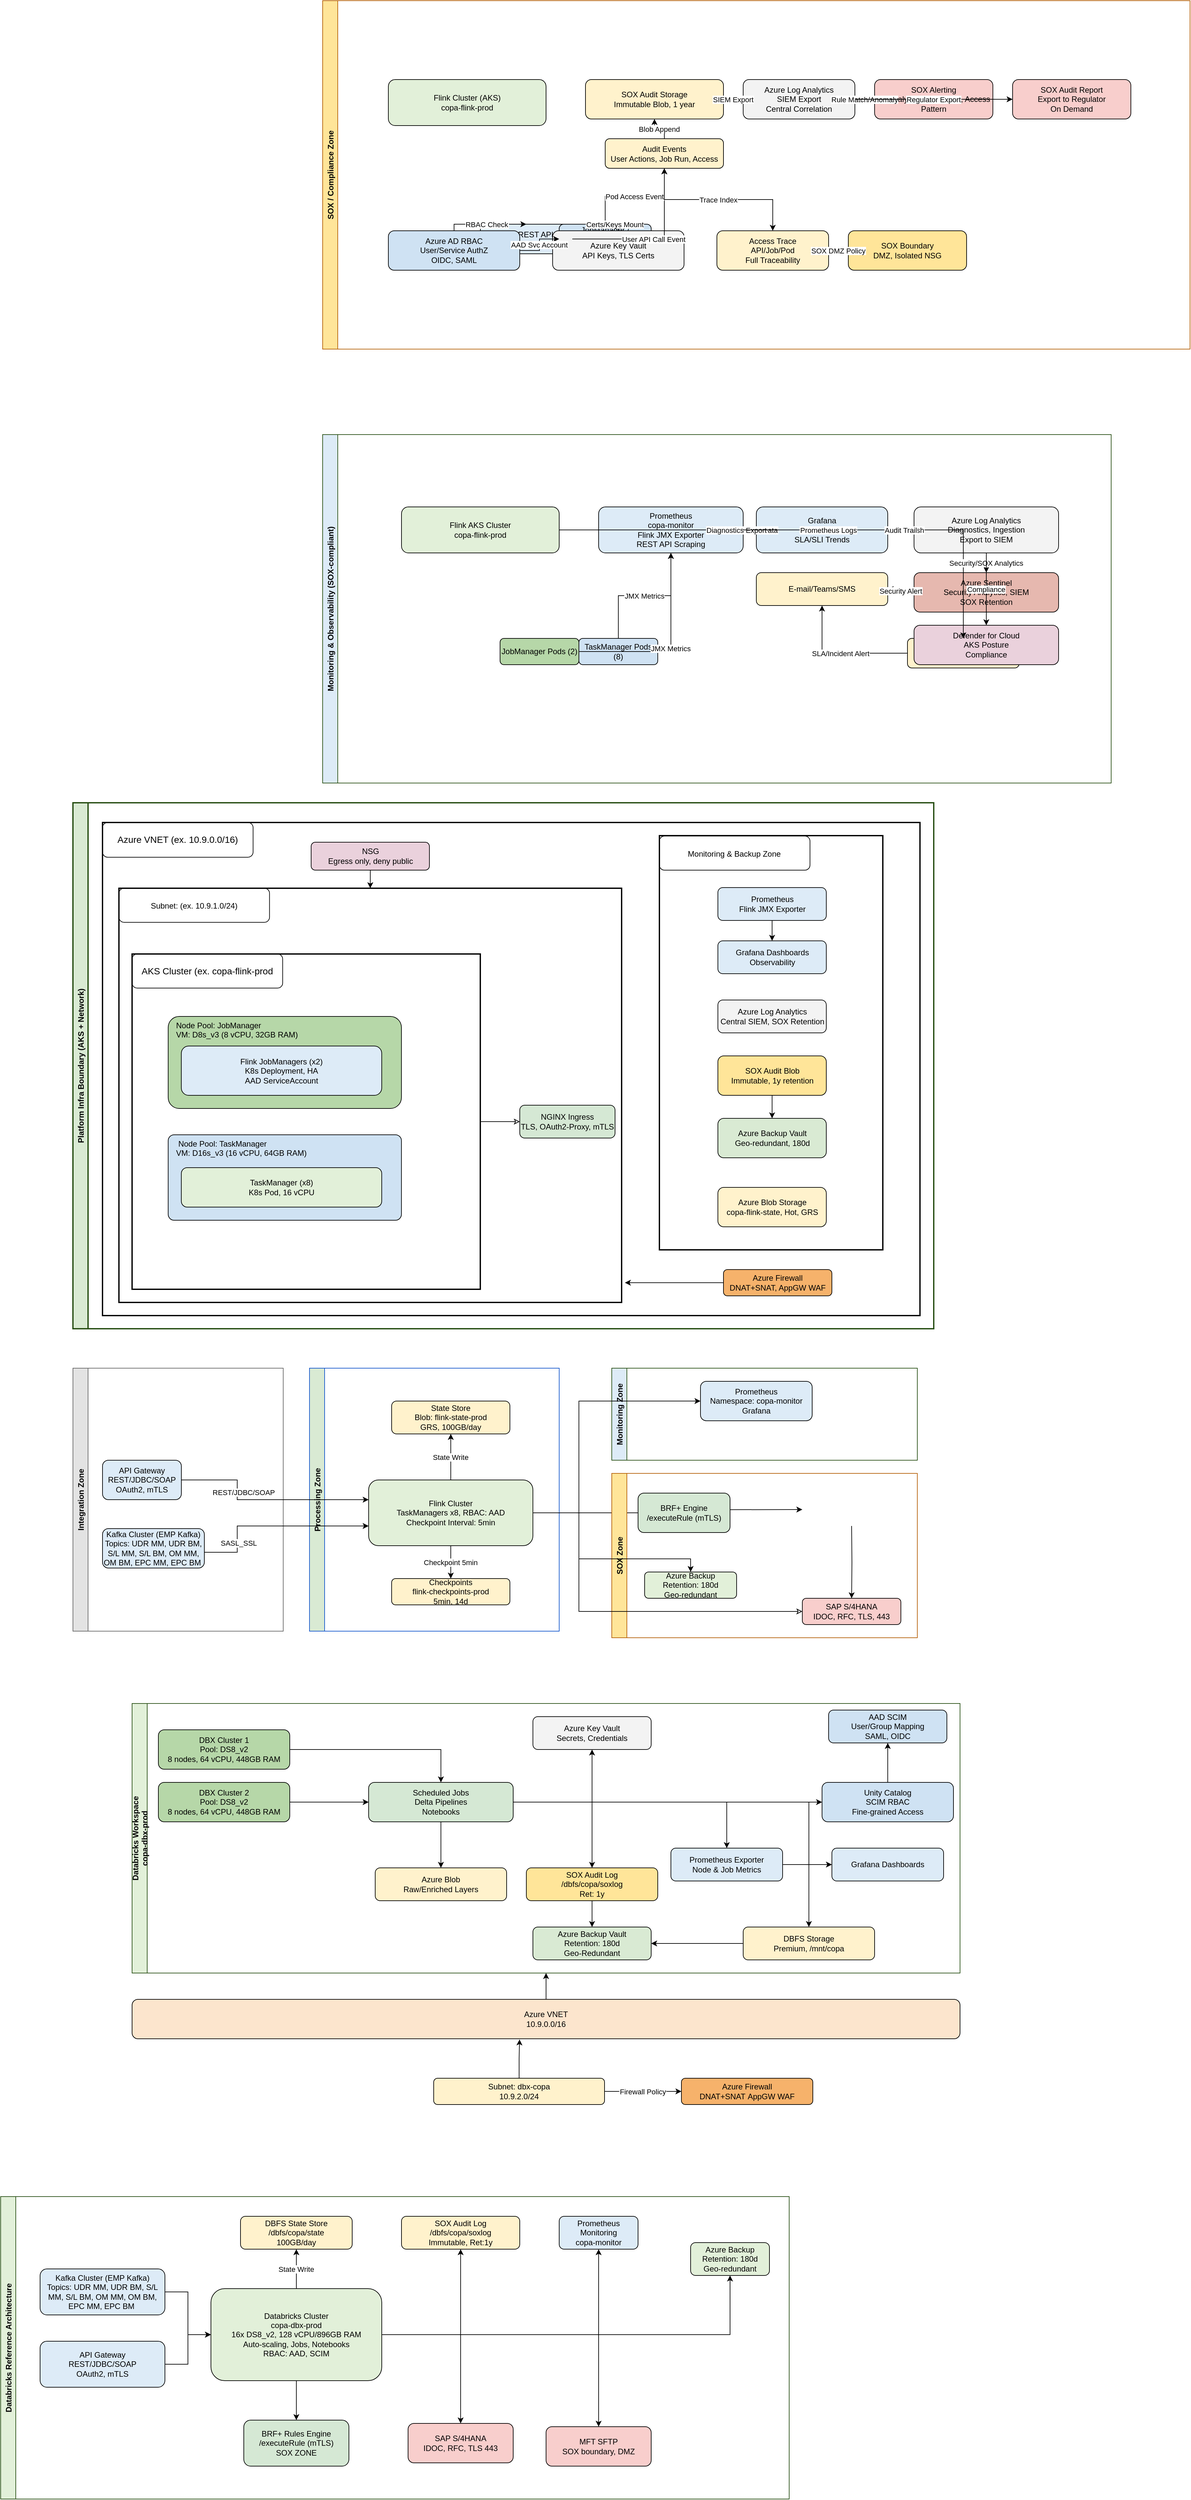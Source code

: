 <mxfile version="27.2.0">
  <diagram name="flink_reference_arch" id="t__8cAzvdVz3zwjNPJHr">
    <mxGraphModel dx="2196" dy="-436" grid="1" gridSize="10" guides="1" tooltips="1" connect="1" arrows="1" fold="1" page="1" pageScale="1" pageWidth="850" pageHeight="1100" math="0" shadow="0">
      <root>
        <mxCell id="0" />
        <mxCell id="1" parent="0" />
        <mxCell id="M-jHIXQNb2ykmkWjdRAq-25" value="SOX / Compliance Zone" style="swimlane;horizontal=0;fillColor=#ffe599;strokeColor=#b45f06;fontStyle=1;" parent="1" vertex="1">
          <mxGeometry x="-90" y="1130" width="1320" height="530" as="geometry" />
        </mxCell>
        <mxCell id="M-jHIXQNb2ykmkWjdRAq-26" value="Flink Cluster (AKS)&#xa;copa-flink-prod" style="rounded=1;whiteSpace=wrap;fillColor=#e2f0d9;" parent="M-jHIXQNb2ykmkWjdRAq-25" vertex="1">
          <mxGeometry x="100" y="120" width="240" height="70" as="geometry" />
        </mxCell>
        <mxCell id="M-jHIXQNb2ykmkWjdRAq-27" value="Flink REST API&#xa;TLS, OAuth2, RBAC" style="rounded=1;whiteSpace=wrap;fillColor=#ddebf7;" parent="M-jHIXQNb2ykmkWjdRAq-26" vertex="1">
          <mxGeometry x="140" y="220" width="140" height="45" as="geometry" />
        </mxCell>
        <mxCell id="M-jHIXQNb2ykmkWjdRAq-28" value="JobManager / TaskManager Pods&#xa;AAD Service Account" style="rounded=1;whiteSpace=wrap;fillColor=#cfe2f3;" parent="M-jHIXQNb2ykmkWjdRAq-26" vertex="1">
          <mxGeometry x="260" y="220" width="140" height="45" as="geometry" />
        </mxCell>
        <mxCell id="M-jHIXQNb2ykmkWjdRAq-29" value="SOX Audit Storage&#xa;Immutable Blob, 1 year" style="rounded=1;whiteSpace=wrap;fillColor=#fff2cc;" parent="M-jHIXQNb2ykmkWjdRAq-25" vertex="1">
          <mxGeometry x="400" y="120" width="210" height="60" as="geometry" />
        </mxCell>
        <mxCell id="M-jHIXQNb2ykmkWjdRAq-30" value="Audit Events&#xa;User Actions, Job Run, Access" style="rounded=1;whiteSpace=wrap;fillColor=#fff2cc;" parent="M-jHIXQNb2ykmkWjdRAq-25" vertex="1">
          <mxGeometry x="430" y="210" width="180" height="45" as="geometry" />
        </mxCell>
        <mxCell id="M-jHIXQNb2ykmkWjdRAq-31" value="Azure Log Analytics&#xa;SIEM Export&#xa;Central Correlation" style="rounded=1;whiteSpace=wrap;fillColor=#f3f3f3;" parent="M-jHIXQNb2ykmkWjdRAq-25" vertex="1">
          <mxGeometry x="640" y="120" width="170" height="60" as="geometry" />
        </mxCell>
        <mxCell id="M-jHIXQNb2ykmkWjdRAq-32" value="SOX Alerting&#xa;Anomaly, RBAC Breach, Access Pattern" style="rounded=1;whiteSpace=wrap;fillColor=#f8cecc;" parent="M-jHIXQNb2ykmkWjdRAq-25" vertex="1">
          <mxGeometry x="840" y="120" width="180" height="60" as="geometry" />
        </mxCell>
        <mxCell id="M-jHIXQNb2ykmkWjdRAq-33" value="SOX Audit Report&#xa;Export to Regulator&#xa;On Demand" style="rounded=1;whiteSpace=wrap;fillColor=#f8cecc;" parent="M-jHIXQNb2ykmkWjdRAq-25" vertex="1">
          <mxGeometry x="1050" y="120" width="180" height="60" as="geometry" />
        </mxCell>
        <mxCell id="M-jHIXQNb2ykmkWjdRAq-34" value="Azure AD RBAC&#xa;User/Service AuthZ&#xa;OIDC, SAML" style="rounded=1;whiteSpace=wrap;fillColor=#cfe2f3;" parent="M-jHIXQNb2ykmkWjdRAq-25" vertex="1">
          <mxGeometry x="100" y="350" width="200" height="60" as="geometry" />
        </mxCell>
        <mxCell id="M-jHIXQNb2ykmkWjdRAq-35" value="Azure Key Vault&#xa;API Keys, TLS Certs" style="rounded=1;whiteSpace=wrap;fillColor=#f3f3f3;" parent="M-jHIXQNb2ykmkWjdRAq-25" vertex="1">
          <mxGeometry x="350" y="350" width="200" height="60" as="geometry" />
        </mxCell>
        <mxCell id="M-jHIXQNb2ykmkWjdRAq-36" value="Access Trace&#xa;API/Job/Pod&#xa;Full Traceability" style="rounded=1;whiteSpace=wrap;fillColor=#fff2cc;" parent="M-jHIXQNb2ykmkWjdRAq-25" vertex="1">
          <mxGeometry x="600" y="350" width="170" height="60" as="geometry" />
        </mxCell>
        <mxCell id="M-jHIXQNb2ykmkWjdRAq-37" value="SOX Boundary&#xa;DMZ, Isolated NSG" style="rounded=1;whiteSpace=wrap;fillColor=#ffe599;" parent="M-jHIXQNb2ykmkWjdRAq-25" vertex="1">
          <mxGeometry x="800" y="350" width="180" height="60" as="geometry" />
        </mxCell>
        <mxCell id="M-jHIXQNb2ykmkWjdRAq-38" value="User API Call Event" style="edgeStyle=orthogonalEdgeStyle;rounded=0;" parent="1" source="M-jHIXQNb2ykmkWjdRAq-27" target="M-jHIXQNb2ykmkWjdRAq-30" edge="1">
          <mxGeometry relative="1" as="geometry" />
        </mxCell>
        <mxCell id="M-jHIXQNb2ykmkWjdRAq-39" value="Pod Access Event" style="edgeStyle=orthogonalEdgeStyle;rounded=0;" parent="1" source="M-jHIXQNb2ykmkWjdRAq-28" target="M-jHIXQNb2ykmkWjdRAq-30" edge="1">
          <mxGeometry relative="1" as="geometry" />
        </mxCell>
        <mxCell id="M-jHIXQNb2ykmkWjdRAq-40" value="Blob Append" style="edgeStyle=orthogonalEdgeStyle;rounded=0;" parent="1" source="M-jHIXQNb2ykmkWjdRAq-30" target="M-jHIXQNb2ykmkWjdRAq-29" edge="1">
          <mxGeometry relative="1" as="geometry" />
        </mxCell>
        <mxCell id="M-jHIXQNb2ykmkWjdRAq-41" value="SIEM Export" style="edgeStyle=orthogonalEdgeStyle;rounded=0;" parent="1" source="M-jHIXQNb2ykmkWjdRAq-29" target="M-jHIXQNb2ykmkWjdRAq-31" edge="1">
          <mxGeometry relative="1" as="geometry" />
        </mxCell>
        <mxCell id="M-jHIXQNb2ykmkWjdRAq-42" value="Rule Match/Anomaly" style="edgeStyle=orthogonalEdgeStyle;rounded=0;" parent="1" source="M-jHIXQNb2ykmkWjdRAq-31" target="M-jHIXQNb2ykmkWjdRAq-32" edge="1">
          <mxGeometry relative="1" as="geometry" />
        </mxCell>
        <mxCell id="M-jHIXQNb2ykmkWjdRAq-43" value="Regulator Export" style="edgeStyle=orthogonalEdgeStyle;rounded=0;" parent="1" source="M-jHIXQNb2ykmkWjdRAq-31" target="M-jHIXQNb2ykmkWjdRAq-33" edge="1">
          <mxGeometry relative="1" as="geometry" />
        </mxCell>
        <mxCell id="M-jHIXQNb2ykmkWjdRAq-44" value="RBAC Check" style="edgeStyle=orthogonalEdgeStyle;rounded=0;" parent="1" source="M-jHIXQNb2ykmkWjdRAq-34" target="M-jHIXQNb2ykmkWjdRAq-27" edge="1">
          <mxGeometry relative="1" as="geometry" />
        </mxCell>
        <mxCell id="M-jHIXQNb2ykmkWjdRAq-45" value="AAD Svc Account" style="edgeStyle=orthogonalEdgeStyle;rounded=0;" parent="1" source="M-jHIXQNb2ykmkWjdRAq-34" target="M-jHIXQNb2ykmkWjdRAq-28" edge="1">
          <mxGeometry relative="1" as="geometry" />
        </mxCell>
        <mxCell id="M-jHIXQNb2ykmkWjdRAq-46" value="Certs/Keys Mount" style="edgeStyle=orthogonalEdgeStyle;rounded=0;" parent="1" source="M-jHIXQNb2ykmkWjdRAq-35" target="M-jHIXQNb2ykmkWjdRAq-28" edge="1">
          <mxGeometry relative="1" as="geometry" />
        </mxCell>
        <mxCell id="M-jHIXQNb2ykmkWjdRAq-47" value="Trace Index" style="edgeStyle=orthogonalEdgeStyle;rounded=0;" parent="1" source="M-jHIXQNb2ykmkWjdRAq-30" target="M-jHIXQNb2ykmkWjdRAq-36" edge="1">
          <mxGeometry relative="1" as="geometry" />
        </mxCell>
        <mxCell id="M-jHIXQNb2ykmkWjdRAq-48" value="SOX DMZ Policy" style="edgeStyle=orthogonalEdgeStyle;rounded=0;" parent="1" source="M-jHIXQNb2ykmkWjdRAq-36" target="M-jHIXQNb2ykmkWjdRAq-37" edge="1">
          <mxGeometry relative="1" as="geometry" />
        </mxCell>
        <mxCell id="M-jHIXQNb2ykmkWjdRAq-49" value="Monitoring &amp; Observability (SOX-compliant)" style="swimlane;horizontal=0;fillColor=#ddebf7;strokeColor=#274e13;fontStyle=1;" parent="1" vertex="1">
          <mxGeometry x="-90" y="1790" width="1200" height="530" as="geometry" />
        </mxCell>
        <mxCell id="M-jHIXQNb2ykmkWjdRAq-50" value="Flink AKS Cluster&#xa;copa-flink-prod" style="rounded=1;whiteSpace=wrap;fillColor=#e2f0d9;" parent="M-jHIXQNb2ykmkWjdRAq-49" vertex="1">
          <mxGeometry x="120" y="110" width="240" height="70" as="geometry" />
        </mxCell>
        <mxCell id="M-jHIXQNb2ykmkWjdRAq-51" value="JobManager Pods (2)" style="rounded=1;whiteSpace=wrap;fillColor=#b6d7a8;" parent="M-jHIXQNb2ykmkWjdRAq-50" vertex="1">
          <mxGeometry x="150" y="200" width="120" height="40" as="geometry" />
        </mxCell>
        <mxCell id="M-jHIXQNb2ykmkWjdRAq-52" value="TaskManager Pods (8)" style="rounded=1;whiteSpace=wrap;fillColor=#cfe2f3;" parent="M-jHIXQNb2ykmkWjdRAq-50" vertex="1">
          <mxGeometry x="270" y="200" width="120" height="40" as="geometry" />
        </mxCell>
        <mxCell id="M-jHIXQNb2ykmkWjdRAq-53" value="Prometheus&#xa;copa-monitor&#xa;Flink JMX Exporter&#xa;REST API Scraping" style="rounded=1;whiteSpace=wrap;fillColor=#ddebf7;" parent="M-jHIXQNb2ykmkWjdRAq-49" vertex="1">
          <mxGeometry x="420" y="110" width="220" height="70" as="geometry" />
        </mxCell>
        <mxCell id="M-jHIXQNb2ykmkWjdRAq-54" value="Alertmanager&#xa;Teams/SMS/E-mail" style="rounded=1;whiteSpace=wrap;fillColor=#fff2cc;" parent="M-jHIXQNb2ykmkWjdRAq-53" vertex="1">
          <mxGeometry x="470" y="200" width="170" height="45" as="geometry" />
        </mxCell>
        <mxCell id="M-jHIXQNb2ykmkWjdRAq-55" value="Grafana&#xa;Dashboards&#xa;SLA/SLI Trends" style="rounded=1;whiteSpace=wrap;fillColor=#ddebf7;" parent="M-jHIXQNb2ykmkWjdRAq-49" vertex="1">
          <mxGeometry x="660" y="110" width="200" height="70" as="geometry" />
        </mxCell>
        <mxCell id="M-jHIXQNb2ykmkWjdRAq-56" value="Azure Log Analytics&#xa;Diagnostics, Ingestion&#xa;Export to SIEM" style="rounded=1;whiteSpace=wrap;fillColor=#f3f3f3;" parent="M-jHIXQNb2ykmkWjdRAq-49" vertex="1">
          <mxGeometry x="900" y="110" width="220" height="70" as="geometry" />
        </mxCell>
        <mxCell id="M-jHIXQNb2ykmkWjdRAq-57" value="Azure Sentinel&#xa;Security Analytics, SIEM&#xa;SOX Retention" style="rounded=1;whiteSpace=wrap;fillColor=#e6b8af;" parent="M-jHIXQNb2ykmkWjdRAq-49" vertex="1">
          <mxGeometry x="900" y="210" width="220" height="60" as="geometry" />
        </mxCell>
        <mxCell id="M-jHIXQNb2ykmkWjdRAq-58" value="Defender for Cloud&#xa;AKS Posture&#xa;Compliance" style="rounded=1;whiteSpace=wrap;fillColor=#ead1dc;" parent="M-jHIXQNb2ykmkWjdRAq-49" vertex="1">
          <mxGeometry x="900" y="290" width="220" height="60" as="geometry" />
        </mxCell>
        <mxCell id="M-jHIXQNb2ykmkWjdRAq-59" value="E-mail/Teams/SMS" style="rounded=1;whiteSpace=wrap;fillColor=#fff2cc;" parent="M-jHIXQNb2ykmkWjdRAq-49" vertex="1">
          <mxGeometry x="660" y="210" width="200" height="50" as="geometry" />
        </mxCell>
        <mxCell id="M-jHIXQNb2ykmkWjdRAq-60" value="JMX Metrics" style="edgeStyle=orthogonalEdgeStyle;rounded=0;" parent="1" source="M-jHIXQNb2ykmkWjdRAq-51" target="M-jHIXQNb2ykmkWjdRAq-53" edge="1">
          <mxGeometry relative="1" as="geometry" />
        </mxCell>
        <mxCell id="M-jHIXQNb2ykmkWjdRAq-61" value="JMX Metrics" style="edgeStyle=orthogonalEdgeStyle;rounded=0;" parent="1" source="M-jHIXQNb2ykmkWjdRAq-52" target="M-jHIXQNb2ykmkWjdRAq-53" edge="1">
          <mxGeometry relative="1" as="geometry" />
        </mxCell>
        <mxCell id="M-jHIXQNb2ykmkWjdRAq-62" value="Alert Push" style="edgeStyle=orthogonalEdgeStyle;rounded=0;" parent="1" source="M-jHIXQNb2ykmkWjdRAq-53" target="M-jHIXQNb2ykmkWjdRAq-54" edge="1">
          <mxGeometry relative="1" as="geometry" />
        </mxCell>
        <mxCell id="M-jHIXQNb2ykmkWjdRAq-63" value="Dashboards Data" style="edgeStyle=orthogonalEdgeStyle;rounded=0;" parent="1" source="M-jHIXQNb2ykmkWjdRAq-53" target="M-jHIXQNb2ykmkWjdRAq-55" edge="1">
          <mxGeometry relative="1" as="geometry" />
        </mxCell>
        <mxCell id="M-jHIXQNb2ykmkWjdRAq-64" value="Diagnostics Export" style="edgeStyle=orthogonalEdgeStyle;rounded=0;" parent="1" source="M-jHIXQNb2ykmkWjdRAq-50" target="M-jHIXQNb2ykmkWjdRAq-56" edge="1">
          <mxGeometry relative="1" as="geometry" />
        </mxCell>
        <mxCell id="M-jHIXQNb2ykmkWjdRAq-65" value="Prometheus Logs" style="edgeStyle=orthogonalEdgeStyle;rounded=0;" parent="1" source="M-jHIXQNb2ykmkWjdRAq-53" target="M-jHIXQNb2ykmkWjdRAq-56" edge="1">
          <mxGeometry relative="1" as="geometry" />
        </mxCell>
        <mxCell id="M-jHIXQNb2ykmkWjdRAq-66" value="Audit Trail" style="edgeStyle=orthogonalEdgeStyle;rounded=0;" parent="1" source="M-jHIXQNb2ykmkWjdRAq-55" target="M-jHIXQNb2ykmkWjdRAq-56" edge="1">
          <mxGeometry relative="1" as="geometry" />
        </mxCell>
        <mxCell id="M-jHIXQNb2ykmkWjdRAq-67" value="SLA/Incident Alert" style="edgeStyle=orthogonalEdgeStyle;rounded=0;" parent="1" source="M-jHIXQNb2ykmkWjdRAq-54" target="M-jHIXQNb2ykmkWjdRAq-59" edge="1">
          <mxGeometry relative="1" as="geometry" />
        </mxCell>
        <mxCell id="M-jHIXQNb2ykmkWjdRAq-68" value="Security/SOX Analytics" style="edgeStyle=orthogonalEdgeStyle;rounded=0;" parent="1" source="M-jHIXQNb2ykmkWjdRAq-56" target="M-jHIXQNb2ykmkWjdRAq-57" edge="1">
          <mxGeometry relative="1" as="geometry" />
        </mxCell>
        <mxCell id="M-jHIXQNb2ykmkWjdRAq-69" value="Compliance" style="edgeStyle=orthogonalEdgeStyle;rounded=0;" parent="1" source="M-jHIXQNb2ykmkWjdRAq-56" target="M-jHIXQNb2ykmkWjdRAq-58" edge="1">
          <mxGeometry relative="1" as="geometry" />
        </mxCell>
        <mxCell id="M-jHIXQNb2ykmkWjdRAq-70" value="Security Alert" style="edgeStyle=orthogonalEdgeStyle;rounded=0;" parent="1" source="M-jHIXQNb2ykmkWjdRAq-57" target="M-jHIXQNb2ykmkWjdRAq-59" edge="1">
          <mxGeometry relative="1" as="geometry" />
        </mxCell>
        <mxCell id="M-jHIXQNb2ykmkWjdRAq-121" value="Processing Zone" style="swimlane;horizontal=0;fillColor=#d9ead3;strokeColor=#1155cc;fontStyle=1;" parent="1" vertex="1">
          <mxGeometry x="-110" y="3210" width="380" height="400" as="geometry" />
        </mxCell>
        <mxCell id="M-jHIXQNb2ykmkWjdRAq-122" value="Flink Cluster&#xa;TaskManagers x8, RBAC: AAD&#xa;Checkpoint Interval: 5min" style="rounded=1;whiteSpace=wrap;fillColor=#e2f0d9;strokeColor=#000000;" parent="M-jHIXQNb2ykmkWjdRAq-121" vertex="1">
          <mxGeometry x="90" y="170" width="250" height="100" as="geometry" />
        </mxCell>
        <mxCell id="M-jHIXQNb2ykmkWjdRAq-123" value="State Store&#xa;Blob: flink-state-prod&#xa;GRS, 100GB/day" style="rounded=1;whiteSpace=wrap;fillColor=#fff2cc;" parent="M-jHIXQNb2ykmkWjdRAq-121" vertex="1">
          <mxGeometry x="125" y="50" width="180" height="50" as="geometry" />
        </mxCell>
        <mxCell id="M-jHIXQNb2ykmkWjdRAq-124" value="Checkpoints&#xa;flink-checkpoints-prod&#xa;5min, 14d" style="rounded=1;whiteSpace=wrap;fillColor=#fff2cc;" parent="M-jHIXQNb2ykmkWjdRAq-121" vertex="1">
          <mxGeometry x="125" y="320" width="180" height="40" as="geometry" />
        </mxCell>
        <mxCell id="M-jHIXQNb2ykmkWjdRAq-140" value="State Write" style="edgeStyle=orthogonalEdgeStyle;rounded=0;" parent="M-jHIXQNb2ykmkWjdRAq-121" source="M-jHIXQNb2ykmkWjdRAq-122" target="M-jHIXQNb2ykmkWjdRAq-123" edge="1">
          <mxGeometry relative="1" as="geometry" />
        </mxCell>
        <mxCell id="M-jHIXQNb2ykmkWjdRAq-141" value="Checkpoint 5min" style="edgeStyle=orthogonalEdgeStyle;rounded=0;" parent="M-jHIXQNb2ykmkWjdRAq-121" source="M-jHIXQNb2ykmkWjdRAq-122" target="M-jHIXQNb2ykmkWjdRAq-124" edge="1">
          <mxGeometry relative="1" as="geometry" />
        </mxCell>
        <mxCell id="M-jHIXQNb2ykmkWjdRAq-131" value="Integration Zone" style="swimlane;horizontal=0;fillColor=#e3e3e3;strokeColor=#666666;fontStyle=1;" parent="1" vertex="1">
          <mxGeometry x="-470" y="3210" width="320" height="400" as="geometry" />
        </mxCell>
        <mxCell id="M-jHIXQNb2ykmkWjdRAq-133" value="API Gateway&#xa;REST/JDBC/SOAP&#xa;OAuth2, mTLS" style="rounded=1;whiteSpace=wrap;fillColor=#ddebf7;" parent="M-jHIXQNb2ykmkWjdRAq-131" vertex="1">
          <mxGeometry x="45" y="140" width="120" height="60" as="geometry" />
        </mxCell>
        <mxCell id="M-jHIXQNb2ykmkWjdRAq-134" value="Kafka Cluster (EMP Kafka)&#xa;Topics: UDR MM, UDR BM, S/L MM, S/L BM, OM MM, OM BM, EPC MM, EPC BM " style="rounded=1;whiteSpace=wrap;fillColor=#ddebf7;" parent="M-jHIXQNb2ykmkWjdRAq-131" vertex="1">
          <mxGeometry x="45" y="244" width="155" height="60" as="geometry" />
        </mxCell>
        <mxCell id="M-jHIXQNb2ykmkWjdRAq-139" value="" style="edgeStyle=orthogonalEdgeStyle;rounded=0;" parent="M-jHIXQNb2ykmkWjdRAq-131" source="M-jHIXQNb2ykmkWjdRAq-134" target="M-jHIXQNb2ykmkWjdRAq-122" edge="1">
          <mxGeometry x="-0.515" relative="1" as="geometry">
            <Array as="points">
              <mxPoint x="250" y="280" />
              <mxPoint x="250" y="240" />
            </Array>
            <mxPoint as="offset" />
          </mxGeometry>
        </mxCell>
        <mxCell id="M-jHIXQNb2ykmkWjdRAq-149" value="SASL_SSL" style="edgeLabel;html=1;align=center;verticalAlign=middle;resizable=0;points=[];" parent="M-jHIXQNb2ykmkWjdRAq-139" vertex="1" connectable="0">
          <mxGeometry x="-0.555" y="-2" relative="1" as="geometry">
            <mxPoint as="offset" />
          </mxGeometry>
        </mxCell>
        <mxCell id="M-jHIXQNb2ykmkWjdRAq-135" value="Monitoring Zone" style="swimlane;horizontal=0;fillColor=#ddebf7;strokeColor=#274e13;fontStyle=1;" parent="1" vertex="1">
          <mxGeometry x="350" y="3210" width="465" height="140" as="geometry" />
        </mxCell>
        <mxCell id="M-jHIXQNb2ykmkWjdRAq-136" value="Prometheus&#xa;Namespace: copa-monitor&#xa;Grafana" style="rounded=1;whiteSpace=wrap;fillColor=#ddebf7;" parent="M-jHIXQNb2ykmkWjdRAq-135" vertex="1">
          <mxGeometry x="135" y="20" width="170" height="60" as="geometry" />
        </mxCell>
        <mxCell id="M-jHIXQNb2ykmkWjdRAq-138" value="REST/JDBC/SOAP" style="edgeStyle=orthogonalEdgeStyle;rounded=0;" parent="1" source="M-jHIXQNb2ykmkWjdRAq-133" target="M-jHIXQNb2ykmkWjdRAq-122" edge="1">
          <mxGeometry x="-0.343" y="10" relative="1" as="geometry">
            <Array as="points">
              <mxPoint x="-220" y="3380" />
              <mxPoint x="-220" y="3410" />
            </Array>
            <mxPoint as="offset" />
          </mxGeometry>
        </mxCell>
        <mxCell id="M-jHIXQNb2ykmkWjdRAq-143" value="SOX Log Event" style="edgeStyle=orthogonalEdgeStyle;rounded=0;" parent="1" source="M-jHIXQNb2ykmkWjdRAq-122" edge="1">
          <mxGeometry relative="1" as="geometry">
            <mxPoint x="640" y="3425.0" as="targetPoint" />
          </mxGeometry>
        </mxCell>
        <mxCell id="M-jHIXQNb2ykmkWjdRAq-125" value="SOX Zone" style="swimlane;horizontal=0;fillColor=#ffe599;strokeColor=#b45f06;fontStyle=1;" parent="1" vertex="1">
          <mxGeometry x="350" y="3370" width="465" height="250" as="geometry" />
        </mxCell>
        <mxCell id="M-jHIXQNb2ykmkWjdRAq-126" value="BRF+ Engine&#xa;/executeRule (mTLS)" style="rounded=1;whiteSpace=wrap;fillColor=#d5e8d4;" parent="M-jHIXQNb2ykmkWjdRAq-125" vertex="1">
          <mxGeometry x="40" y="30" width="140" height="60" as="geometry" />
        </mxCell>
        <mxCell id="M-jHIXQNb2ykmkWjdRAq-159" value="" style="edgeStyle=orthogonalEdgeStyle;rounded=0;orthogonalLoop=1;jettySize=auto;html=1;" parent="M-jHIXQNb2ykmkWjdRAq-125" target="M-jHIXQNb2ykmkWjdRAq-127" edge="1">
          <mxGeometry relative="1" as="geometry">
            <mxPoint x="365" y="80.0" as="sourcePoint" />
          </mxGeometry>
        </mxCell>
        <mxCell id="M-jHIXQNb2ykmkWjdRAq-130" value="Azure Backup&#xa;Retention: 180d&#xa;Geo-redundant" style="rounded=1;whiteSpace=wrap;fillColor=#e2f0d9;" parent="M-jHIXQNb2ykmkWjdRAq-125" vertex="1">
          <mxGeometry x="50" y="150" width="140" height="40" as="geometry" />
        </mxCell>
        <mxCell id="M-jHIXQNb2ykmkWjdRAq-127" value="SAP S/4HANA&#xa;IDOC, RFC, TLS, 443" style="rounded=1;whiteSpace=wrap;fillColor=#f8cecc;" parent="M-jHIXQNb2ykmkWjdRAq-125" vertex="1">
          <mxGeometry x="290" y="190" width="150" height="40" as="geometry" />
        </mxCell>
        <mxCell id="M-jHIXQNb2ykmkWjdRAq-156" value="" style="edgeStyle=orthogonalEdgeStyle;rounded=0;orthogonalLoop=1;jettySize=auto;html=1;entryX=0;entryY=0.5;entryDx=0;entryDy=0;" parent="1" source="M-jHIXQNb2ykmkWjdRAq-122" target="M-jHIXQNb2ykmkWjdRAq-136" edge="1">
          <mxGeometry relative="1" as="geometry">
            <Array as="points">
              <mxPoint x="300" y="3430" />
              <mxPoint x="300" y="3260" />
            </Array>
          </mxGeometry>
        </mxCell>
        <mxCell id="M-jHIXQNb2ykmkWjdRAq-153" value="" style="edgeStyle=orthogonalEdgeStyle;rounded=0;orthogonalLoop=1;jettySize=auto;html=1;entryX=0.5;entryY=0;entryDx=0;entryDy=0;exitX=1;exitY=0.5;exitDx=0;exitDy=0;" parent="1" source="M-jHIXQNb2ykmkWjdRAq-122" target="M-jHIXQNb2ykmkWjdRAq-130" edge="1">
          <mxGeometry relative="1" as="geometry">
            <Array as="points">
              <mxPoint x="300" y="3430" />
              <mxPoint x="300" y="3500" />
              <mxPoint x="470" y="3500" />
            </Array>
          </mxGeometry>
        </mxCell>
        <mxCell id="M-jHIXQNb2ykmkWjdRAq-158" value="" style="edgeStyle=orthogonalEdgeStyle;rounded=0;orthogonalLoop=1;jettySize=auto;html=1;entryX=1;entryY=0.5;entryDx=0;entryDy=0;startArrow=classic;startFill=0;endArrow=none;endFill=0;" parent="1" source="M-jHIXQNb2ykmkWjdRAq-127" target="M-jHIXQNb2ykmkWjdRAq-122" edge="1">
          <mxGeometry relative="1" as="geometry">
            <mxPoint x="545" y="3580" as="targetPoint" />
            <Array as="points">
              <mxPoint x="300" y="3580" />
              <mxPoint x="300" y="3430" />
            </Array>
          </mxGeometry>
        </mxCell>
        <mxCell id="k8rTpQtQXNA1Lfismtyz-60" value="" style="group" vertex="1" connectable="0" parent="1">
          <mxGeometry x="-470" y="2350" width="1310" height="800" as="geometry" />
        </mxCell>
        <mxCell id="k8rTpQtQXNA1Lfismtyz-21" value="" style="whiteSpace=wrap;html=1;fillColor=none;strokeWidth=2;labelPosition=right;verticalLabelPosition=top;align=left;verticalAlign=bottom;strokeColor=light-dark(#000000,#0707F6);" vertex="1" parent="k8rTpQtQXNA1Lfismtyz-60">
          <mxGeometry x="45" y="30" width="1244.05" height="750" as="geometry" />
        </mxCell>
        <mxCell id="k8rTpQtQXNA1Lfismtyz-54" value="" style="whiteSpace=wrap;html=1;fillColor=none;strokeWidth=2;labelPosition=right;verticalLabelPosition=top;align=left;verticalAlign=bottom;strokeColor=light-dark(#000000,#0EFF76);" vertex="1" parent="k8rTpQtQXNA1Lfismtyz-60">
          <mxGeometry x="892.5" y="50" width="340" height="630" as="geometry" />
        </mxCell>
        <mxCell id="M-jHIXQNb2ykmkWjdRAq-71" value="Platform Infra Boundary (AKS + Network)" style="swimlane;horizontal=0;fillColor=#d9ead3;strokeColor=#274e13;fontStyle=1;strokeWidth=2;" parent="k8rTpQtQXNA1Lfismtyz-60" vertex="1">
          <mxGeometry width="1310" height="800" as="geometry" />
        </mxCell>
        <mxCell id="k8rTpQtQXNA1Lfismtyz-51" value="SOX Audit Blob&#xa;Immutable, 1y retention" style="rounded=1;whiteSpace=wrap;fillColor=#ffe599;" vertex="1" parent="M-jHIXQNb2ykmkWjdRAq-71">
          <mxGeometry x="981.5" y="385" width="165" height="60" as="geometry" />
        </mxCell>
        <mxCell id="k8rTpQtQXNA1Lfismtyz-23" value="&lt;span style=&quot;text-align: left;&quot;&gt;Azure VNET (ex. 10.9.0.0/16)&lt;/span&gt;" style="text;strokeColor=default;align=center;fillColor=none;html=1;verticalAlign=middle;whiteSpace=wrap;rounded=1;fontSize=14;" vertex="1" parent="k8rTpQtQXNA1Lfismtyz-60">
          <mxGeometry x="45" y="30" width="229.166" height="52.86" as="geometry" />
        </mxCell>
        <mxCell id="k8rTpQtQXNA1Lfismtyz-27" value="   Node Pool: JobManager&#xa;   VM: D8s_v3 (8 vCPU, 32GB RAM)" style="rounded=1;whiteSpace=wrap;fillColor=#b6d7a8;labelPosition=center;verticalLabelPosition=middle;align=left;verticalAlign=top;arcSize=12;" vertex="1" parent="k8rTpQtQXNA1Lfismtyz-60">
          <mxGeometry x="144.93" y="325" width="355" height="140" as="geometry" />
        </mxCell>
        <mxCell id="k8rTpQtQXNA1Lfismtyz-29" value="    Node Pool: TaskManager&#xa;   VM: D16s_v3 (16 vCPU, 64GB RAM)" style="rounded=1;whiteSpace=wrap;fillColor=#cfe2f3;align=left;verticalAlign=top;arcSize=7;" vertex="1" parent="k8rTpQtQXNA1Lfismtyz-60">
          <mxGeometry x="144.93" y="505" width="355" height="130" as="geometry" />
        </mxCell>
        <mxCell id="k8rTpQtQXNA1Lfismtyz-30" value="Flink JobManagers (x2)&#xa;K8s Deployment, HA&#xa;AAD ServiceAccount" style="rounded=1;whiteSpace=wrap;fillColor=#ddebf7;" vertex="1" parent="k8rTpQtQXNA1Lfismtyz-60">
          <mxGeometry x="164.93" y="370" width="305" height="75" as="geometry" />
        </mxCell>
        <mxCell id="k8rTpQtQXNA1Lfismtyz-31" value="TaskManager (x8)&#xa;K8s Pod, 16 vCPU" style="rounded=1;whiteSpace=wrap;fillColor=#e2f0d9;" vertex="1" parent="k8rTpQtQXNA1Lfismtyz-60">
          <mxGeometry x="164.93" y="555" width="305" height="60" as="geometry" />
        </mxCell>
        <mxCell id="k8rTpQtQXNA1Lfismtyz-42" value="" style="edgeStyle=orthogonalEdgeStyle;rounded=0;orthogonalLoop=1;jettySize=auto;html=1;" edge="1" parent="k8rTpQtQXNA1Lfismtyz-60" source="k8rTpQtQXNA1Lfismtyz-33" target="k8rTpQtQXNA1Lfismtyz-36">
          <mxGeometry relative="1" as="geometry" />
        </mxCell>
        <mxCell id="k8rTpQtQXNA1Lfismtyz-33" value="NSG&#xa;Egress only, deny public" style="rounded=1;whiteSpace=wrap;fillColor=#ead1dc;" vertex="1" parent="k8rTpQtQXNA1Lfismtyz-60">
          <mxGeometry x="362.5" y="60" width="180" height="42.5" as="geometry" />
        </mxCell>
        <mxCell id="k8rTpQtQXNA1Lfismtyz-36" value="" style="whiteSpace=wrap;html=1;fillColor=none;strokeWidth=2;labelPosition=right;verticalLabelPosition=top;align=left;verticalAlign=bottom;strokeColor=light-dark(#000000,#0EFF76);" vertex="1" parent="k8rTpQtQXNA1Lfismtyz-60">
          <mxGeometry x="70" y="130" width="765" height="630" as="geometry" />
        </mxCell>
        <mxCell id="k8rTpQtQXNA1Lfismtyz-37" value="" style="group" vertex="1" connectable="0" parent="k8rTpQtQXNA1Lfismtyz-60">
          <mxGeometry x="90" y="230" width="529.93" height="510" as="geometry" />
        </mxCell>
        <mxCell id="k8rTpQtQXNA1Lfismtyz-25" value="" style="whiteSpace=wrap;html=1;fillColor=none;strokeWidth=2;labelPosition=right;verticalLabelPosition=top;align=left;verticalAlign=bottom;strokeColor=light-dark(#000000,#0EFF76);" vertex="1" parent="k8rTpQtQXNA1Lfismtyz-37">
          <mxGeometry x="0.005" width="529.925" height="510" as="geometry" />
        </mxCell>
        <mxCell id="k8rTpQtQXNA1Lfismtyz-26" value="&lt;span style=&quot;text-align: left;&quot;&gt;AKS Cluster (ex. copa-flink-prod&lt;/span&gt;" style="text;strokeColor=default;align=center;fillColor=none;html=1;verticalAlign=middle;whiteSpace=wrap;rounded=1;fontSize=14;" vertex="1" parent="k8rTpQtQXNA1Lfismtyz-37">
          <mxGeometry width="229.164" height="51.843" as="geometry" />
        </mxCell>
        <mxCell id="k8rTpQtQXNA1Lfismtyz-41" value="&lt;span style=&quot;font-size: 12px;&quot;&gt;Subnet: (ex.&amp;nbsp;&lt;/span&gt;&lt;span style=&quot;font-size: 12px;&quot;&gt;10.9.1.0/24)&lt;/span&gt;" style="text;strokeColor=default;align=center;fillColor=none;html=1;verticalAlign=middle;whiteSpace=wrap;rounded=1;fontSize=14;" vertex="1" parent="k8rTpQtQXNA1Lfismtyz-60">
          <mxGeometry x="70" y="130" width="229.164" height="51.843" as="geometry" />
        </mxCell>
        <mxCell id="k8rTpQtQXNA1Lfismtyz-46" value="" style="edgeStyle=orthogonalEdgeStyle;rounded=0;orthogonalLoop=1;jettySize=auto;html=1;startArrow=classic;startFill=0;endArrow=none;endFill=0;" edge="1" parent="k8rTpQtQXNA1Lfismtyz-60" source="k8rTpQtQXNA1Lfismtyz-45" target="k8rTpQtQXNA1Lfismtyz-25">
          <mxGeometry relative="1" as="geometry" />
        </mxCell>
        <mxCell id="k8rTpQtQXNA1Lfismtyz-45" value="NGINX Ingress&#xa;TLS, OAuth2-Proxy, mTLS" style="rounded=1;whiteSpace=wrap;fillColor=#d5e8d4;" vertex="1" parent="k8rTpQtQXNA1Lfismtyz-60">
          <mxGeometry x="680" y="460" width="145" height="50" as="geometry" />
        </mxCell>
        <mxCell id="k8rTpQtQXNA1Lfismtyz-56" value="" style="edgeStyle=orthogonalEdgeStyle;rounded=0;orthogonalLoop=1;jettySize=auto;html=1;entryX=0.5;entryY=0;entryDx=0;entryDy=0;" edge="1" parent="k8rTpQtQXNA1Lfismtyz-60" source="k8rTpQtQXNA1Lfismtyz-47" target="k8rTpQtQXNA1Lfismtyz-48">
          <mxGeometry relative="1" as="geometry" />
        </mxCell>
        <mxCell id="k8rTpQtQXNA1Lfismtyz-47" value="Prometheus&#xa;Flink JMX Exporter" style="rounded=1;whiteSpace=wrap;fillColor=#ddebf7;" vertex="1" parent="k8rTpQtQXNA1Lfismtyz-60">
          <mxGeometry x="981.5" y="129" width="165" height="50" as="geometry" />
        </mxCell>
        <mxCell id="k8rTpQtQXNA1Lfismtyz-48" value="Grafana Dashboards&#xa;Observability" style="rounded=1;whiteSpace=wrap;fillColor=#ddebf7;" vertex="1" parent="k8rTpQtQXNA1Lfismtyz-60">
          <mxGeometry x="981.5" y="210" width="165" height="50" as="geometry" />
        </mxCell>
        <mxCell id="k8rTpQtQXNA1Lfismtyz-49" value="Azure Log Analytics&#xa;Central SIEM, SOX Retention" style="rounded=1;whiteSpace=wrap;fillColor=#f3f3f3;" vertex="1" parent="k8rTpQtQXNA1Lfismtyz-60">
          <mxGeometry x="981.5" y="300" width="165" height="50" as="geometry" />
        </mxCell>
        <mxCell id="k8rTpQtQXNA1Lfismtyz-50" value="Azure Backup Vault&#xa;Geo-redundant, 180d" style="rounded=1;whiteSpace=wrap;fillColor=#d9ead3;" vertex="1" parent="k8rTpQtQXNA1Lfismtyz-60">
          <mxGeometry x="981.5" y="480" width="165" height="60" as="geometry" />
        </mxCell>
        <mxCell id="k8rTpQtQXNA1Lfismtyz-52" value="Azure Blob Storage&#xa;copa-flink-state, Hot, GRS" style="rounded=1;whiteSpace=wrap;fillColor=#fff2cc;" vertex="1" parent="k8rTpQtQXNA1Lfismtyz-60">
          <mxGeometry x="981.5" y="585" width="165" height="60" as="geometry" />
        </mxCell>
        <mxCell id="k8rTpQtQXNA1Lfismtyz-58" value="" style="edgeStyle=orthogonalEdgeStyle;rounded=0;orthogonalLoop=1;jettySize=auto;html=1;" edge="1" parent="k8rTpQtQXNA1Lfismtyz-60" source="k8rTpQtQXNA1Lfismtyz-53">
          <mxGeometry relative="1" as="geometry">
            <mxPoint x="840" y="730" as="targetPoint" />
          </mxGeometry>
        </mxCell>
        <mxCell id="k8rTpQtQXNA1Lfismtyz-53" value="Azure Firewall&#xa;DNAT+SNAT, AppGW WAF" style="rounded=1;whiteSpace=wrap;fillColor=#f6b26b;" vertex="1" parent="k8rTpQtQXNA1Lfismtyz-60">
          <mxGeometry x="990" y="710" width="165" height="40" as="geometry" />
        </mxCell>
        <mxCell id="k8rTpQtQXNA1Lfismtyz-55" value="&lt;span style=&quot;font-size: 12px;&quot;&gt;Monitoring &amp;amp; Backup Zone&lt;/span&gt;" style="text;strokeColor=default;align=center;fillColor=none;html=1;verticalAlign=middle;whiteSpace=wrap;rounded=1;fontSize=14;" vertex="1" parent="k8rTpQtQXNA1Lfismtyz-60">
          <mxGeometry x="892.5" y="50.66" width="229.164" height="51.843" as="geometry" />
        </mxCell>
        <mxCell id="k8rTpQtQXNA1Lfismtyz-59" value="" style="edgeStyle=orthogonalEdgeStyle;rounded=0;orthogonalLoop=1;jettySize=auto;html=1;" edge="1" parent="k8rTpQtQXNA1Lfismtyz-60" source="k8rTpQtQXNA1Lfismtyz-51" target="k8rTpQtQXNA1Lfismtyz-50">
          <mxGeometry relative="1" as="geometry" />
        </mxCell>
        <mxCell id="k8rTpQtQXNA1Lfismtyz-61" value="Databricks Workspace&#xa;copa-dbx-prod" style="swimlane;horizontal=0;fillColor=#e2f0d9;strokeColor=#274e13;fontStyle=1;" vertex="1" parent="1">
          <mxGeometry x="-380" y="3720" width="1260" height="410" as="geometry" />
        </mxCell>
        <mxCell id="k8rTpQtQXNA1Lfismtyz-62" value="DBX Cluster 1&#xa;Pool: DS8_v2&#xa;8 nodes, 64 vCPU, 448GB RAM" style="rounded=1;whiteSpace=wrap;fillColor=#b6d7a8;" vertex="1" parent="k8rTpQtQXNA1Lfismtyz-61">
          <mxGeometry x="40" y="40" width="200" height="60" as="geometry" />
        </mxCell>
        <mxCell id="k8rTpQtQXNA1Lfismtyz-63" value="DBX Cluster 2&#xa;Pool: DS8_v2&#xa;8 nodes, 64 vCPU, 448GB RAM" style="rounded=1;whiteSpace=wrap;fillColor=#b6d7a8;" vertex="1" parent="k8rTpQtQXNA1Lfismtyz-61">
          <mxGeometry x="40" y="120" width="200" height="60" as="geometry" />
        </mxCell>
        <mxCell id="k8rTpQtQXNA1Lfismtyz-64" value="Scheduled Jobs&#xa;Delta Pipelines&#xa;Notebooks" style="rounded=1;whiteSpace=wrap;fillColor=#d5e8d4;" vertex="1" parent="k8rTpQtQXNA1Lfismtyz-61">
          <mxGeometry x="360" y="120" width="220" height="60" as="geometry" />
        </mxCell>
        <mxCell id="k8rTpQtQXNA1Lfismtyz-65" value="Unity Catalog&#xa;SCIM RBAC&#xa;Fine-grained Access" style="rounded=1;whiteSpace=wrap;fillColor=#cfe2f3;" vertex="1" parent="k8rTpQtQXNA1Lfismtyz-61">
          <mxGeometry x="1050" y="120" width="200" height="60" as="geometry" />
        </mxCell>
        <mxCell id="k8rTpQtQXNA1Lfismtyz-67" value="Azure Blob&#xa;Raw/Enriched Layers" style="rounded=1;whiteSpace=wrap;fillColor=#fff2cc;" vertex="1" parent="k8rTpQtQXNA1Lfismtyz-61">
          <mxGeometry x="370" y="250" width="200" height="50" as="geometry" />
        </mxCell>
        <mxCell id="k8rTpQtQXNA1Lfismtyz-68" value="SOX Audit Log&#xa;/dbfs/copa/soxlog&#xa;Ret: 1y" style="rounded=1;whiteSpace=wrap;fillColor=#ffe599;" vertex="1" parent="k8rTpQtQXNA1Lfismtyz-61">
          <mxGeometry x="600" y="250" width="200" height="50" as="geometry" />
        </mxCell>
        <mxCell id="k8rTpQtQXNA1Lfismtyz-69" value="Prometheus Exporter&#xa;Node &amp; Job Metrics" style="rounded=1;whiteSpace=wrap;fillColor=#ddebf7;" vertex="1" parent="k8rTpQtQXNA1Lfismtyz-61">
          <mxGeometry x="820" y="220" width="170" height="50" as="geometry" />
        </mxCell>
        <mxCell id="k8rTpQtQXNA1Lfismtyz-70" value="Grafana Dashboards" style="rounded=1;whiteSpace=wrap;fillColor=#ddebf7;" vertex="1" parent="k8rTpQtQXNA1Lfismtyz-61">
          <mxGeometry x="1065" y="220" width="170" height="50" as="geometry" />
        </mxCell>
        <mxCell id="k8rTpQtQXNA1Lfismtyz-75" value="Azure Key Vault&#xa;Secrets, Credentials" style="rounded=1;whiteSpace=wrap;fillColor=#f3f3f3;" vertex="1" parent="k8rTpQtQXNA1Lfismtyz-61">
          <mxGeometry x="610" y="20" width="180" height="50" as="geometry" />
        </mxCell>
        <mxCell id="k8rTpQtQXNA1Lfismtyz-88" value="Secrets/Keys" style="edgeStyle=orthogonalEdgeStyle;rounded=0;fontColor=none;noLabel=1;" edge="1" parent="k8rTpQtQXNA1Lfismtyz-61" source="k8rTpQtQXNA1Lfismtyz-64" target="k8rTpQtQXNA1Lfismtyz-75">
          <mxGeometry x="-0.001" relative="1" as="geometry">
            <mxPoint as="offset" />
          </mxGeometry>
        </mxCell>
        <mxCell id="k8rTpQtQXNA1Lfismtyz-76" value="Azure Backup Vault&#xa;Retention: 180d&#xa;Geo-Redundant" style="rounded=1;whiteSpace=wrap;fillColor=#d9ead3;" vertex="1" parent="k8rTpQtQXNA1Lfismtyz-61">
          <mxGeometry x="610" y="340" width="180" height="50" as="geometry" />
        </mxCell>
        <mxCell id="k8rTpQtQXNA1Lfismtyz-90" value="Backup" style="edgeStyle=orthogonalEdgeStyle;rounded=0;fontColor=none;noLabel=1;" edge="1" parent="k8rTpQtQXNA1Lfismtyz-61" source="k8rTpQtQXNA1Lfismtyz-68" target="k8rTpQtQXNA1Lfismtyz-76">
          <mxGeometry relative="1" as="geometry" />
        </mxCell>
        <mxCell id="k8rTpQtQXNA1Lfismtyz-66" value="DBFS Storage&#xa;Premium, /mnt/copa" style="rounded=1;whiteSpace=wrap;fillColor=#fff2cc;" vertex="1" parent="k8rTpQtQXNA1Lfismtyz-61">
          <mxGeometry x="930" y="340" width="200" height="50" as="geometry" />
        </mxCell>
        <mxCell id="k8rTpQtQXNA1Lfismtyz-80" value="DBFS Write/Read" style="edgeStyle=orthogonalEdgeStyle;rounded=0;fontColor=none;noLabel=1;" edge="1" parent="k8rTpQtQXNA1Lfismtyz-61" source="k8rTpQtQXNA1Lfismtyz-64" target="k8rTpQtQXNA1Lfismtyz-66">
          <mxGeometry relative="1" as="geometry" />
        </mxCell>
        <mxCell id="k8rTpQtQXNA1Lfismtyz-89" value="Backup" style="edgeStyle=orthogonalEdgeStyle;rounded=0;fontColor=none;noLabel=1;" edge="1" parent="k8rTpQtQXNA1Lfismtyz-61" source="k8rTpQtQXNA1Lfismtyz-66" target="k8rTpQtQXNA1Lfismtyz-76">
          <mxGeometry x="0.004" relative="1" as="geometry">
            <mxPoint as="offset" />
          </mxGeometry>
        </mxCell>
        <mxCell id="k8rTpQtQXNA1Lfismtyz-94" value="" style="edgeStyle=orthogonalEdgeStyle;rounded=0;orthogonalLoop=1;jettySize=auto;html=1;" edge="1" parent="1" source="k8rTpQtQXNA1Lfismtyz-71">
          <mxGeometry relative="1" as="geometry">
            <mxPoint x="250" y="4130" as="targetPoint" />
          </mxGeometry>
        </mxCell>
        <mxCell id="k8rTpQtQXNA1Lfismtyz-71" value="Azure VNET&#xa;10.9.0.0/16" style="rounded=1;whiteSpace=wrap;fillColor=#fce5cd;" vertex="1" parent="1">
          <mxGeometry x="-380" y="4170" width="1260" height="60" as="geometry" />
        </mxCell>
        <mxCell id="k8rTpQtQXNA1Lfismtyz-74" value="AAD SCIM&#xa;User/Group Mapping&#xa;SAML, OIDC" style="rounded=1;whiteSpace=wrap;fillColor=#cfe2f3;" vertex="1" parent="1">
          <mxGeometry x="680" y="3730" width="180" height="50" as="geometry" />
        </mxCell>
        <mxCell id="k8rTpQtQXNA1Lfismtyz-77" value="Runs" style="edgeStyle=orthogonalEdgeStyle;rounded=0;fontColor=none;noLabel=1;" edge="1" parent="1" source="k8rTpQtQXNA1Lfismtyz-62" target="k8rTpQtQXNA1Lfismtyz-64">
          <mxGeometry relative="1" as="geometry">
            <mxPoint as="offset" />
          </mxGeometry>
        </mxCell>
        <mxCell id="k8rTpQtQXNA1Lfismtyz-78" value="Runs" style="edgeStyle=orthogonalEdgeStyle;rounded=0;fontColor=none;noLabel=1;" edge="1" parent="1" source="k8rTpQtQXNA1Lfismtyz-63" target="k8rTpQtQXNA1Lfismtyz-64">
          <mxGeometry relative="1" as="geometry" />
        </mxCell>
        <mxCell id="k8rTpQtQXNA1Lfismtyz-79" value="Data Access" style="edgeStyle=orthogonalEdgeStyle;rounded=0;fontColor=none;noLabel=1;" edge="1" parent="1" source="k8rTpQtQXNA1Lfismtyz-64" target="k8rTpQtQXNA1Lfismtyz-65">
          <mxGeometry relative="1" as="geometry" />
        </mxCell>
        <mxCell id="k8rTpQtQXNA1Lfismtyz-81" value="Blob Write/Read" style="edgeStyle=orthogonalEdgeStyle;rounded=0;fontColor=none;noLabel=1;" edge="1" parent="1" source="k8rTpQtQXNA1Lfismtyz-64" target="k8rTpQtQXNA1Lfismtyz-67">
          <mxGeometry relative="1" as="geometry" />
        </mxCell>
        <mxCell id="k8rTpQtQXNA1Lfismtyz-82" value="SOX Log" style="edgeStyle=orthogonalEdgeStyle;rounded=0;fontColor=none;noLabel=1;" edge="1" parent="1" source="k8rTpQtQXNA1Lfismtyz-64" target="k8rTpQtQXNA1Lfismtyz-68">
          <mxGeometry relative="1" as="geometry" />
        </mxCell>
        <mxCell id="k8rTpQtQXNA1Lfismtyz-83" value="Metrics" style="edgeStyle=orthogonalEdgeStyle;rounded=0;fontColor=none;noLabel=1;" edge="1" parent="1" source="k8rTpQtQXNA1Lfismtyz-64" target="k8rTpQtQXNA1Lfismtyz-69">
          <mxGeometry relative="1" as="geometry" />
        </mxCell>
        <mxCell id="k8rTpQtQXNA1Lfismtyz-84" value="Dashboards" style="edgeStyle=orthogonalEdgeStyle;rounded=0;fontColor=none;noLabel=1;" edge="1" parent="1" source="k8rTpQtQXNA1Lfismtyz-69" target="k8rTpQtQXNA1Lfismtyz-70">
          <mxGeometry x="-0.2" y="-25" relative="1" as="geometry">
            <mxPoint as="offset" />
          </mxGeometry>
        </mxCell>
        <mxCell id="k8rTpQtQXNA1Lfismtyz-87" value="SCIM Sync" style="edgeStyle=orthogonalEdgeStyle;rounded=0;fontColor=none;noLabel=1;" edge="1" parent="1" source="k8rTpQtQXNA1Lfismtyz-65" target="k8rTpQtQXNA1Lfismtyz-74">
          <mxGeometry relative="1" as="geometry" />
        </mxCell>
        <mxCell id="k8rTpQtQXNA1Lfismtyz-92" value="" style="edgeStyle=orthogonalEdgeStyle;rounded=0;orthogonalLoop=1;jettySize=auto;html=1;entryX=0.468;entryY=1.016;entryDx=0;entryDy=0;entryPerimeter=0;" edge="1" parent="1" source="k8rTpQtQXNA1Lfismtyz-72" target="k8rTpQtQXNA1Lfismtyz-71">
          <mxGeometry relative="1" as="geometry">
            <mxPoint x="194.0" y="4280" as="targetPoint" />
          </mxGeometry>
        </mxCell>
        <mxCell id="k8rTpQtQXNA1Lfismtyz-72" value="Subnet: dbx-copa&#xa;10.9.2.0/24" style="rounded=1;whiteSpace=wrap;fillColor=#fff2cc;" vertex="1" parent="1">
          <mxGeometry x="79" y="4290" width="260" height="40" as="geometry" />
        </mxCell>
        <mxCell id="k8rTpQtQXNA1Lfismtyz-73" value="Azure Firewall&#xa;DNAT+SNAT AppGW WAF" style="rounded=1;whiteSpace=wrap;fillColor=#f6b26b;" vertex="1" parent="1">
          <mxGeometry x="456" y="4290" width="200" height="40" as="geometry" />
        </mxCell>
        <mxCell id="k8rTpQtQXNA1Lfismtyz-86" value="Firewall Policy" style="edgeStyle=orthogonalEdgeStyle;rounded=0;" edge="1" parent="1" source="k8rTpQtQXNA1Lfismtyz-72" target="k8rTpQtQXNA1Lfismtyz-73">
          <mxGeometry relative="1" as="geometry" />
        </mxCell>
        <mxCell id="k8rTpQtQXNA1Lfismtyz-97" value="Databricks Reference Architecture" style="swimlane;horizontal=0;fillColor=#e2f0d9;strokeColor=#274e13;fontStyle=1;" vertex="1" parent="1">
          <mxGeometry x="-580" y="4470" width="1200" height="460" as="geometry" />
        </mxCell>
        <mxCell id="k8rTpQtQXNA1Lfismtyz-98" value="Kafka Cluster (EMP Kafka)&#xa;Topics: UDR MM, UDR BM, S/L MM, S/L BM, OM MM, OM BM, EPC MM, EPC BM " style="rounded=1;whiteSpace=wrap;fillColor=#ddebf7;" vertex="1" parent="k8rTpQtQXNA1Lfismtyz-97">
          <mxGeometry x="60" y="110" width="190" height="70" as="geometry" />
        </mxCell>
        <mxCell id="k8rTpQtQXNA1Lfismtyz-99" value="API Gateway&#xa;REST/JDBC/SOAP&#xa;OAuth2, mTLS" style="rounded=1;whiteSpace=wrap;fillColor=#ddebf7;" vertex="1" parent="k8rTpQtQXNA1Lfismtyz-97">
          <mxGeometry x="60" y="220" width="190" height="70" as="geometry" />
        </mxCell>
        <mxCell id="k8rTpQtQXNA1Lfismtyz-101" value="Databricks Cluster&#xa;copa-dbx-prod&#xa;16x DS8_v2, 128 vCPU/896GB RAM&#xa;Auto-scaling, Jobs, Notebooks&#xa;RBAC: AAD, SCIM" style="rounded=1;whiteSpace=wrap;fillColor=#e2f0d9;" vertex="1" parent="k8rTpQtQXNA1Lfismtyz-97">
          <mxGeometry x="320" y="140" width="260" height="140" as="geometry" />
        </mxCell>
        <mxCell id="k8rTpQtQXNA1Lfismtyz-102" value="BRF+ Rules Engine&#xa;/executeRule (mTLS)&#xa;SOX ZONE" style="rounded=1;whiteSpace=wrap;fillColor=#d5e8d4;" vertex="1" parent="k8rTpQtQXNA1Lfismtyz-97">
          <mxGeometry x="370" y="340" width="160" height="70" as="geometry" />
        </mxCell>
        <mxCell id="k8rTpQtQXNA1Lfismtyz-103" value="SAP S/4HANA&#xa;IDOC, RFC, TLS 443" style="rounded=1;whiteSpace=wrap;fillColor=#f8cecc;" vertex="1" parent="k8rTpQtQXNA1Lfismtyz-97">
          <mxGeometry x="620" y="345" width="160" height="60" as="geometry" />
        </mxCell>
        <mxCell id="k8rTpQtQXNA1Lfismtyz-104" value="MFT SFTP&#xa;SOX boundary, DMZ" style="rounded=1;whiteSpace=wrap;fillColor=#f8cecc;" vertex="1" parent="k8rTpQtQXNA1Lfismtyz-97">
          <mxGeometry x="830" y="350" width="160" height="60" as="geometry" />
        </mxCell>
        <mxCell id="k8rTpQtQXNA1Lfismtyz-105" value="DBFS State Store&#xa;/dbfs/copa/state&#xa;100GB/day" style="rounded=1;whiteSpace=wrap;fillColor=#fff2cc;" vertex="1" parent="k8rTpQtQXNA1Lfismtyz-97">
          <mxGeometry x="365" y="30" width="170" height="50" as="geometry" />
        </mxCell>
        <mxCell id="k8rTpQtQXNA1Lfismtyz-106" value="SOX Audit Log&#xa;/dbfs/copa/soxlog&#xa;Immutable, Ret:1y" style="rounded=1;whiteSpace=wrap;fillColor=#fff2cc;" vertex="1" parent="k8rTpQtQXNA1Lfismtyz-97">
          <mxGeometry x="610" y="30" width="180" height="50" as="geometry" />
        </mxCell>
        <mxCell id="k8rTpQtQXNA1Lfismtyz-107" value="Prometheus&#xa;Monitoring&#xa;copa-monitor" style="rounded=1;whiteSpace=wrap;fillColor=#ddebf7;" vertex="1" parent="k8rTpQtQXNA1Lfismtyz-97">
          <mxGeometry x="850" y="30" width="120" height="50" as="geometry" />
        </mxCell>
        <mxCell id="k8rTpQtQXNA1Lfismtyz-108" value="Azure Backup&#xa;Retention: 180d&#xa;Geo-redundant" style="rounded=1;whiteSpace=wrap;fillColor=#e2f0d9;" vertex="1" parent="k8rTpQtQXNA1Lfismtyz-97">
          <mxGeometry x="1050" y="70" width="120" height="50" as="geometry" />
        </mxCell>
        <mxCell id="k8rTpQtQXNA1Lfismtyz-109" value="REST/JDBC/SOAP" style="edgeStyle=orthogonalEdgeStyle;rounded=0;fontColor=none;noLabel=1;" edge="1" parent="1" source="k8rTpQtQXNA1Lfismtyz-99" target="k8rTpQtQXNA1Lfismtyz-101">
          <mxGeometry relative="1" as="geometry" />
        </mxCell>
        <mxCell id="k8rTpQtQXNA1Lfismtyz-110" value="Avro, SASL_SSL" style="edgeStyle=orthogonalEdgeStyle;rounded=0;fontColor=none;noLabel=1;" edge="1" parent="1" source="k8rTpQtQXNA1Lfismtyz-98" target="k8rTpQtQXNA1Lfismtyz-101">
          <mxGeometry relative="1" as="geometry" />
        </mxCell>
        <mxCell id="k8rTpQtQXNA1Lfismtyz-111" value="/executeRule (mTLS)" style="edgeStyle=orthogonalEdgeStyle;rounded=0;fontColor=none;noLabel=1;" edge="1" parent="1" source="k8rTpQtQXNA1Lfismtyz-101" target="k8rTpQtQXNA1Lfismtyz-102">
          <mxGeometry relative="1" as="geometry" />
        </mxCell>
        <mxCell id="k8rTpQtQXNA1Lfismtyz-112" value="IDOC, RFC" style="edgeStyle=orthogonalEdgeStyle;rounded=0;fontColor=none;noLabel=1;" edge="1" parent="1" source="k8rTpQtQXNA1Lfismtyz-101" target="k8rTpQtQXNA1Lfismtyz-103">
          <mxGeometry relative="1" as="geometry" />
        </mxCell>
        <mxCell id="k8rTpQtQXNA1Lfismtyz-113" value="SFTP, CSV" style="edgeStyle=orthogonalEdgeStyle;rounded=0;fontColor=none;noLabel=1;" edge="1" parent="1" source="k8rTpQtQXNA1Lfismtyz-101" target="k8rTpQtQXNA1Lfismtyz-104">
          <mxGeometry relative="1" as="geometry" />
        </mxCell>
        <mxCell id="k8rTpQtQXNA1Lfismtyz-114" value="State Write" style="edgeStyle=orthogonalEdgeStyle;rounded=0;" edge="1" parent="1" source="k8rTpQtQXNA1Lfismtyz-101" target="k8rTpQtQXNA1Lfismtyz-105">
          <mxGeometry relative="1" as="geometry" />
        </mxCell>
        <mxCell id="k8rTpQtQXNA1Lfismtyz-115" value="SOX Log Event" style="edgeStyle=orthogonalEdgeStyle;rounded=0;fontColor=none;noLabel=1;" edge="1" parent="1" source="k8rTpQtQXNA1Lfismtyz-101" target="k8rTpQtQXNA1Lfismtyz-106">
          <mxGeometry relative="1" as="geometry" />
        </mxCell>
        <mxCell id="k8rTpQtQXNA1Lfismtyz-116" value="Metrics" style="edgeStyle=orthogonalEdgeStyle;rounded=0;fontColor=none;noLabel=1;" edge="1" parent="1" source="k8rTpQtQXNA1Lfismtyz-101" target="k8rTpQtQXNA1Lfismtyz-107">
          <mxGeometry relative="1" as="geometry" />
        </mxCell>
        <mxCell id="k8rTpQtQXNA1Lfismtyz-117" value="Backup" style="edgeStyle=orthogonalEdgeStyle;rounded=0;fontColor=none;noLabel=1;" edge="1" parent="1" source="k8rTpQtQXNA1Lfismtyz-101" target="k8rTpQtQXNA1Lfismtyz-108">
          <mxGeometry relative="1" as="geometry" />
        </mxCell>
      </root>
    </mxGraphModel>
  </diagram>
</mxfile>
